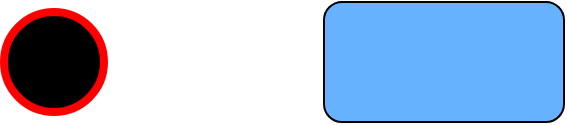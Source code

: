 <mxfile version="14.5.4" type="device"><diagram id="Vncv9vbdlD-B1XtzTe8I" name="Page-1"><mxGraphModel dx="536" dy="588" grid="1" gridSize="10" guides="1" tooltips="1" connect="1" arrows="1" fold="1" page="1" pageScale="1" pageWidth="827" pageHeight="1169" math="0" shadow="0"><root><mxCell id="0"/><mxCell id="1" parent="0"/><mxCell id="rm7eQVVybgYeMQjdXf3f-1" value="" style="ellipse;whiteSpace=wrap;html=1;aspect=fixed;strokeWidth=4;strokeColor=#FF0000;fillColor=#000000;" vertex="1" parent="1"><mxGeometry x="40" y="255" width="50" height="50" as="geometry"/></mxCell><mxCell id="rm7eQVVybgYeMQjdXf3f-2" value="" style="rounded=1;whiteSpace=wrap;html=1;strokeWidth=1;fillColor=#66B2FF;" vertex="1" parent="1"><mxGeometry x="200" y="250" width="120" height="60" as="geometry"/></mxCell></root></mxGraphModel></diagram></mxfile>